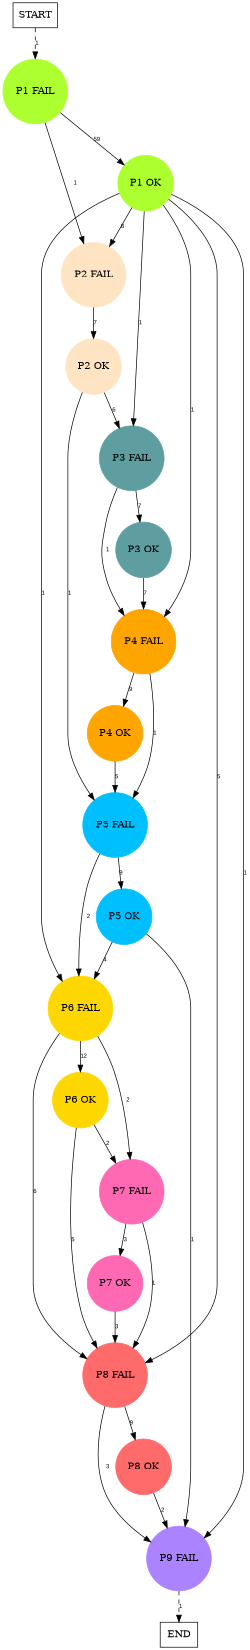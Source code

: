 digraph graphname {
	dpi = 150
	size="16,11!";
	margin = 0;
"P1 FAIL" [shape=circle, color=greenyellow, style=filled]"P1 OK" [shape=circle, color=greenyellow, style=filled]"P2 FAIL" [shape=circle, color=bisque, style=filled]"P3 FAIL" [shape=circle, color=cadetblue, style=filled]"P4 FAIL" [shape=circle, color=orange, style=filled]"P5 FAIL" [shape=circle, color=deepskyblue, style=filled]"P6 FAIL" [shape=circle, color=gold, style=filled]"P7 FAIL" [shape=circle, color=hotpink, style=filled]"P8 FAIL" [shape=circle, color=indianred1, style=filled]"P9 FAIL" [shape=circle, color=mediumpurple1, style=filled]"P2 OK" [shape=circle, color=bisque, style=filled]"P3 OK" [shape=circle, color=cadetblue, style=filled]"P4 OK" [shape=circle, color=orange, style=filled]"P5 OK" [shape=circle, color=deepskyblue, style=filled]"P7 OK" [shape=circle, color=hotpink, style=filled]"P8 OK" [shape=circle, color=indianred1, style=filled]"P6 OK" [shape=circle, color=gold, style=filled]"START" [shape=box, fillcolor=white, style=filled, color=black]"END" [shape=box, fillcolor=white, style=filled, color=black]"P1 FAIL" -> "P1 OK" [ label ="59" labelfloat=false fontname="Arial" fontsize=8]
"P1 FAIL" -> "P2 FAIL" [ label ="1" labelfloat=false fontname="Arial" fontsize=8]
"P1 OK" -> "P2 FAIL" [ label ="8" labelfloat=false fontname="Arial" fontsize=8]
"P1 OK" -> "P3 FAIL" [ label ="1" labelfloat=false fontname="Arial" fontsize=8]
"P1 OK" -> "P4 FAIL" [ label ="1" labelfloat=false fontname="Arial" fontsize=8]
"P1 OK" -> "P6 FAIL" [ label ="1" labelfloat=false fontname="Arial" fontsize=8]
"P1 OK" -> "P8 FAIL" [ label ="5" labelfloat=false fontname="Arial" fontsize=8]
"P1 OK" -> "P9 FAIL" [ label ="1" labelfloat=false fontname="Arial" fontsize=8]
"P2 FAIL" -> "P2 OK" [ label ="7" labelfloat=false fontname="Arial" fontsize=8]
"P3 FAIL" -> "P4 FAIL" [ label ="1" labelfloat=false fontname="Arial" fontsize=8]
"P3 FAIL" -> "P3 OK" [ label ="7" labelfloat=false fontname="Arial" fontsize=8]
"P4 FAIL" -> "P5 FAIL" [ label ="1" labelfloat=false fontname="Arial" fontsize=8]
"P4 FAIL" -> "P4 OK" [ label ="9" labelfloat=false fontname="Arial" fontsize=8]
"P5 FAIL" -> "P6 FAIL" [ label ="2" labelfloat=false fontname="Arial" fontsize=8]
"P5 FAIL" -> "P5 OK" [ label ="9" labelfloat=false fontname="Arial" fontsize=8]
"P6 FAIL" -> "P7 FAIL" [ label ="2" labelfloat=false fontname="Arial" fontsize=8]
"P6 FAIL" -> "P8 FAIL" [ label ="6" labelfloat=false fontname="Arial" fontsize=8]
"P6 FAIL" -> "P6 OK" [ label ="12" labelfloat=false fontname="Arial" fontsize=8]
"P7 FAIL" -> "P8 FAIL" [ label ="1" labelfloat=false fontname="Arial" fontsize=8]
"P7 FAIL" -> "P7 OK" [ label ="3" labelfloat=false fontname="Arial" fontsize=8]
"P8 FAIL" -> "P9 FAIL" [ label ="3" labelfloat=false fontname="Arial" fontsize=8]
"P8 FAIL" -> "P8 OK" [ label ="9" labelfloat=false fontname="Arial" fontsize=8]
"P9 FAIL" -> "END" [ style = dashed label ="1" labelfloat=false fontname="Arial" fontsize=8]
"P2 OK" -> "P3 FAIL" [ label ="6" labelfloat=false fontname="Arial" fontsize=8]
"P2 OK" -> "P5 FAIL" [ label ="1" labelfloat=false fontname="Arial" fontsize=8]
"P3 OK" -> "P4 FAIL" [ label ="7" labelfloat=false fontname="Arial" fontsize=8]
"P4 OK" -> "P5 FAIL" [ label ="5" labelfloat=false fontname="Arial" fontsize=8]
"P5 OK" -> "P6 FAIL" [ label ="4" labelfloat=false fontname="Arial" fontsize=8]
"P5 OK" -> "P9 FAIL" [ label ="1" labelfloat=false fontname="Arial" fontsize=8]
"P7 OK" -> "P8 FAIL" [ label ="3" labelfloat=false fontname="Arial" fontsize=8]
"P8 OK" -> "P9 FAIL" [ label ="2" labelfloat=false fontname="Arial" fontsize=8]
"P6 OK" -> "P7 FAIL" [ label ="2" labelfloat=false fontname="Arial" fontsize=8]
"P6 OK" -> "P8 FAIL" [ label ="5" labelfloat=false fontname="Arial" fontsize=8]
"START" -> "P1 FAIL" [ style = dashed label ="1" labelfloat=false fontname="Arial" fontsize=8]
}
